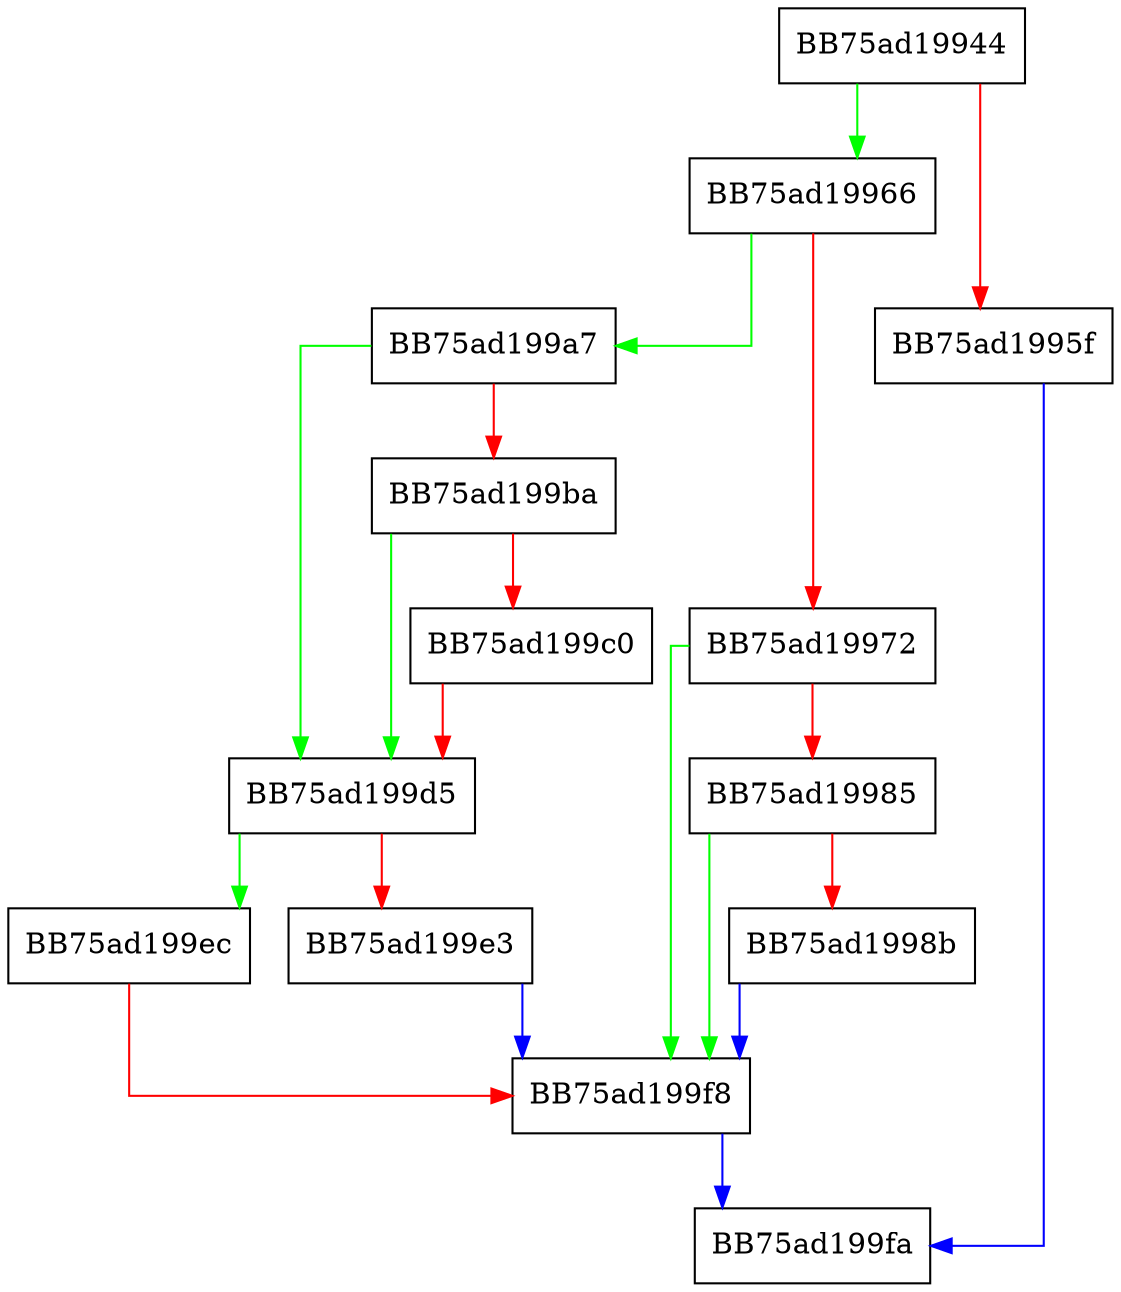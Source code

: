 digraph ProcessImports {
  node [shape="box"];
  graph [splines=ortho];
  BB75ad19944 -> BB75ad19966 [color="green"];
  BB75ad19944 -> BB75ad1995f [color="red"];
  BB75ad1995f -> BB75ad199fa [color="blue"];
  BB75ad19966 -> BB75ad199a7 [color="green"];
  BB75ad19966 -> BB75ad19972 [color="red"];
  BB75ad19972 -> BB75ad199f8 [color="green"];
  BB75ad19972 -> BB75ad19985 [color="red"];
  BB75ad19985 -> BB75ad199f8 [color="green"];
  BB75ad19985 -> BB75ad1998b [color="red"];
  BB75ad1998b -> BB75ad199f8 [color="blue"];
  BB75ad199a7 -> BB75ad199d5 [color="green"];
  BB75ad199a7 -> BB75ad199ba [color="red"];
  BB75ad199ba -> BB75ad199d5 [color="green"];
  BB75ad199ba -> BB75ad199c0 [color="red"];
  BB75ad199c0 -> BB75ad199d5 [color="red"];
  BB75ad199d5 -> BB75ad199ec [color="green"];
  BB75ad199d5 -> BB75ad199e3 [color="red"];
  BB75ad199e3 -> BB75ad199f8 [color="blue"];
  BB75ad199ec -> BB75ad199f8 [color="red"];
  BB75ad199f8 -> BB75ad199fa [color="blue"];
}